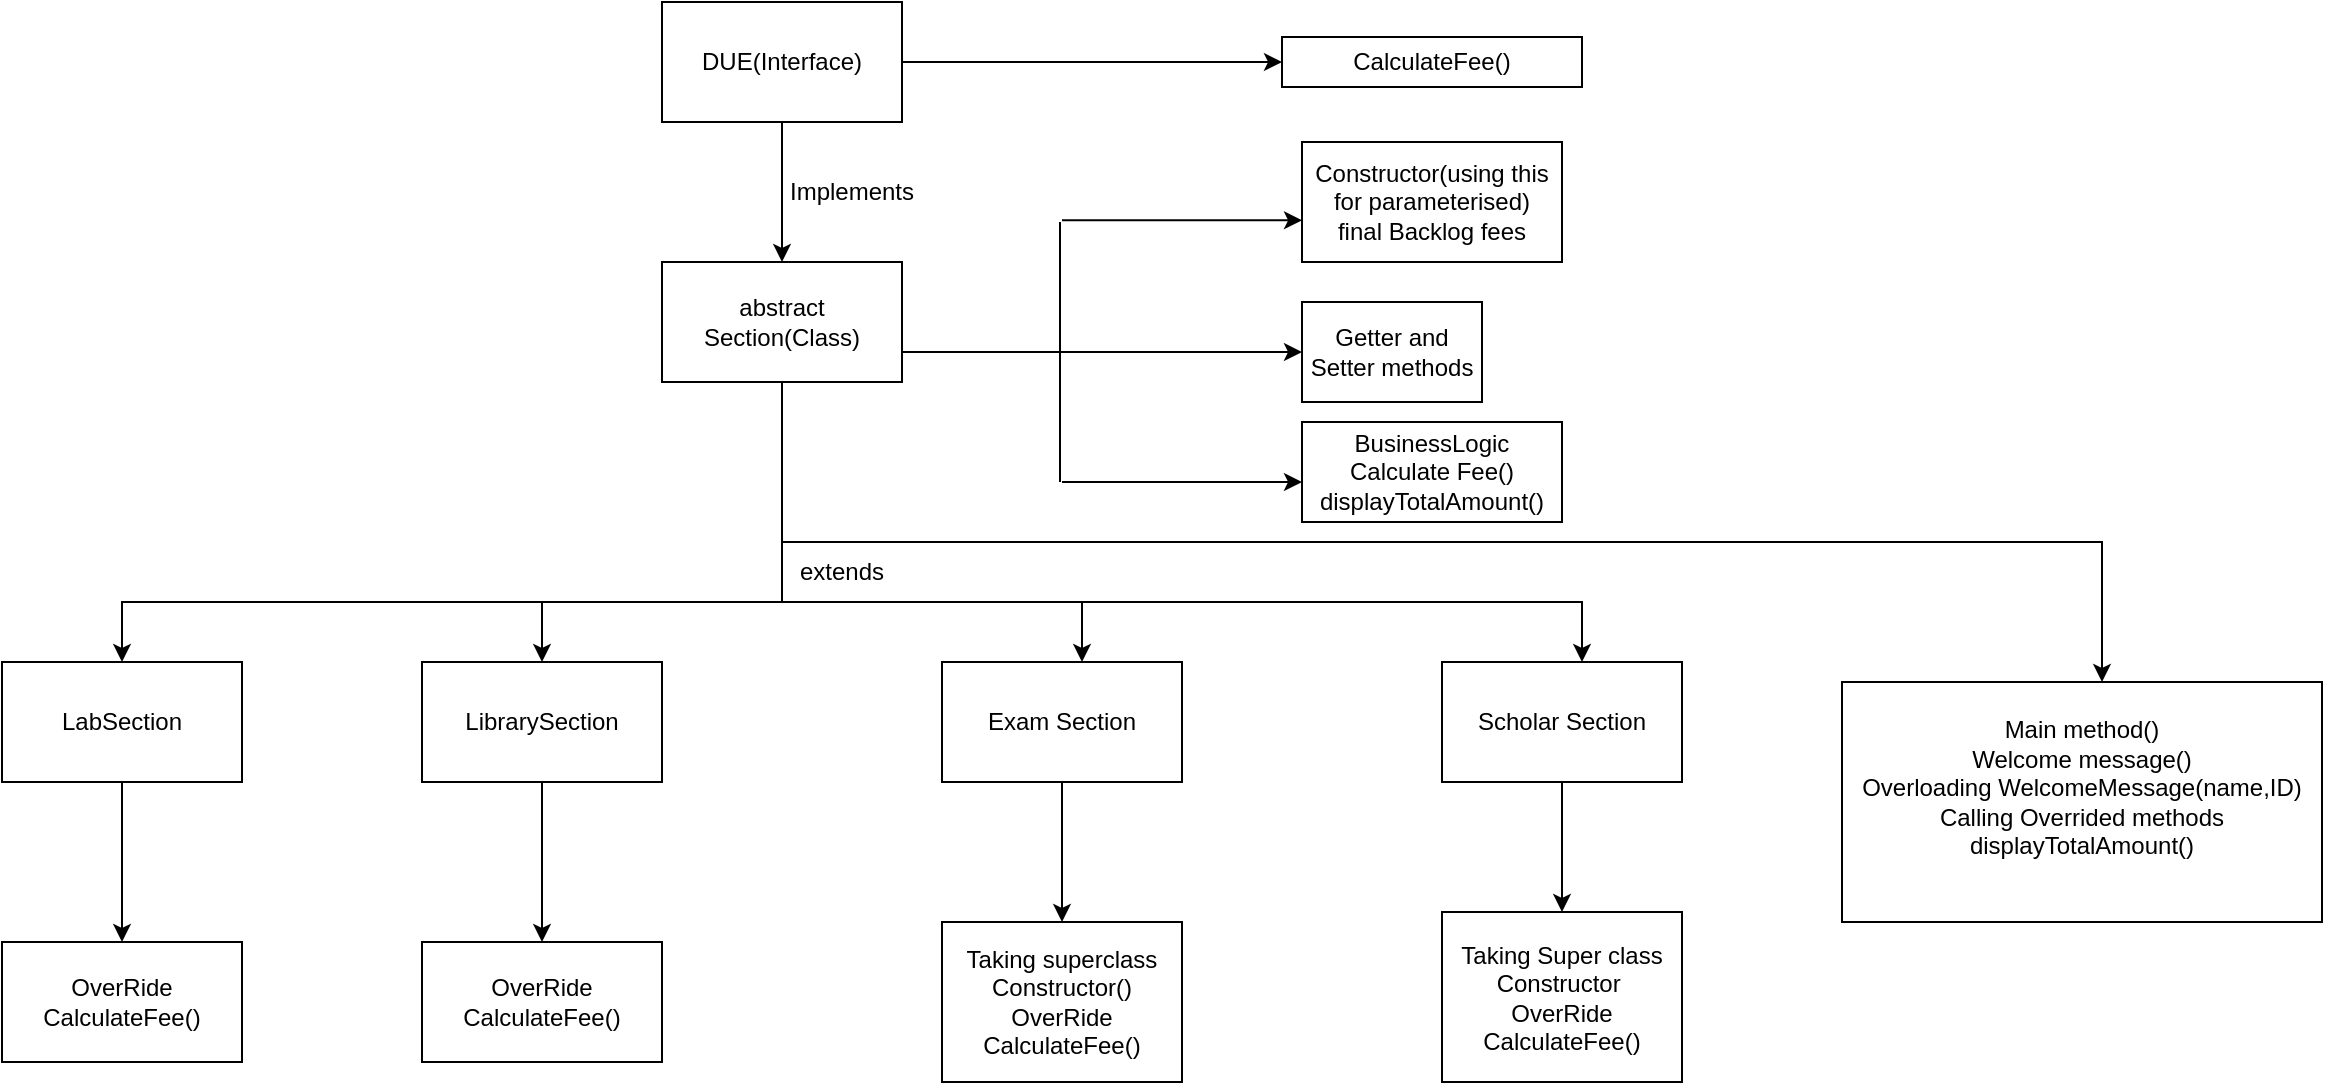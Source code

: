 <mxfile version="24.7.7">
  <diagram name="Page-1" id="AJH7Ya2ypm-YZ1UKCcM0">
    <mxGraphModel dx="1323" dy="820" grid="1" gridSize="10" guides="1" tooltips="1" connect="1" arrows="1" fold="1" page="1" pageScale="1" pageWidth="850" pageHeight="1100" math="0" shadow="0">
      <root>
        <mxCell id="0" />
        <mxCell id="1" parent="0" />
        <mxCell id="t2waKfMtayrOhpXNzEIc-3" value="" style="edgeStyle=orthogonalEdgeStyle;rounded=0;orthogonalLoop=1;jettySize=auto;html=1;" edge="1" parent="1" source="t2waKfMtayrOhpXNzEIc-1" target="t2waKfMtayrOhpXNzEIc-2">
          <mxGeometry relative="1" as="geometry" />
        </mxCell>
        <mxCell id="t2waKfMtayrOhpXNzEIc-24" value="" style="edgeStyle=orthogonalEdgeStyle;rounded=0;orthogonalLoop=1;jettySize=auto;html=1;" edge="1" parent="1" source="t2waKfMtayrOhpXNzEIc-1" target="t2waKfMtayrOhpXNzEIc-23">
          <mxGeometry relative="1" as="geometry" />
        </mxCell>
        <mxCell id="t2waKfMtayrOhpXNzEIc-1" value="DUE(Interface)" style="rounded=0;whiteSpace=wrap;html=1;" vertex="1" parent="1">
          <mxGeometry x="360" y="60" width="120" height="60" as="geometry" />
        </mxCell>
        <mxCell id="t2waKfMtayrOhpXNzEIc-5" value="" style="edgeStyle=orthogonalEdgeStyle;rounded=0;orthogonalLoop=1;jettySize=auto;html=1;" edge="1" parent="1" source="t2waKfMtayrOhpXNzEIc-2" target="t2waKfMtayrOhpXNzEIc-4">
          <mxGeometry relative="1" as="geometry">
            <Array as="points">
              <mxPoint x="420" y="360" />
              <mxPoint x="90" y="360" />
            </Array>
          </mxGeometry>
        </mxCell>
        <mxCell id="t2waKfMtayrOhpXNzEIc-7" value="" style="edgeStyle=orthogonalEdgeStyle;rounded=0;orthogonalLoop=1;jettySize=auto;html=1;" edge="1" parent="1" source="t2waKfMtayrOhpXNzEIc-2" target="t2waKfMtayrOhpXNzEIc-6">
          <mxGeometry relative="1" as="geometry">
            <Array as="points">
              <mxPoint x="420" y="360" />
              <mxPoint x="300" y="360" />
            </Array>
          </mxGeometry>
        </mxCell>
        <mxCell id="t2waKfMtayrOhpXNzEIc-9" value="" style="edgeStyle=orthogonalEdgeStyle;rounded=0;orthogonalLoop=1;jettySize=auto;html=1;" edge="1" parent="1">
          <mxGeometry relative="1" as="geometry">
            <mxPoint x="420" y="340" as="sourcePoint" />
            <mxPoint x="570" y="390" as="targetPoint" />
            <Array as="points">
              <mxPoint x="420" y="360" />
              <mxPoint x="570" y="360" />
            </Array>
          </mxGeometry>
        </mxCell>
        <mxCell id="t2waKfMtayrOhpXNzEIc-11" value="" style="edgeStyle=orthogonalEdgeStyle;rounded=0;orthogonalLoop=1;jettySize=auto;html=1;" edge="1" parent="1" source="t2waKfMtayrOhpXNzEIc-2" target="t2waKfMtayrOhpXNzEIc-10">
          <mxGeometry relative="1" as="geometry">
            <Array as="points">
              <mxPoint x="420" y="360" />
              <mxPoint x="820" y="360" />
            </Array>
          </mxGeometry>
        </mxCell>
        <mxCell id="t2waKfMtayrOhpXNzEIc-34" value="" style="edgeStyle=orthogonalEdgeStyle;rounded=0;orthogonalLoop=1;jettySize=auto;html=1;" edge="1" parent="1" source="t2waKfMtayrOhpXNzEIc-2" target="t2waKfMtayrOhpXNzEIc-33">
          <mxGeometry relative="1" as="geometry">
            <Array as="points">
              <mxPoint x="420" y="330" />
              <mxPoint x="1080" y="330" />
            </Array>
          </mxGeometry>
        </mxCell>
        <mxCell id="t2waKfMtayrOhpXNzEIc-2" value="abstract Section(Class)" style="rounded=0;whiteSpace=wrap;html=1;" vertex="1" parent="1">
          <mxGeometry x="360" y="190" width="120" height="60" as="geometry" />
        </mxCell>
        <mxCell id="t2waKfMtayrOhpXNzEIc-26" value="" style="edgeStyle=orthogonalEdgeStyle;rounded=0;orthogonalLoop=1;jettySize=auto;html=1;" edge="1" parent="1" source="t2waKfMtayrOhpXNzEIc-4" target="t2waKfMtayrOhpXNzEIc-25">
          <mxGeometry relative="1" as="geometry" />
        </mxCell>
        <mxCell id="t2waKfMtayrOhpXNzEIc-4" value="LabSection" style="rounded=0;whiteSpace=wrap;html=1;" vertex="1" parent="1">
          <mxGeometry x="30" y="390" width="120" height="60" as="geometry" />
        </mxCell>
        <mxCell id="t2waKfMtayrOhpXNzEIc-28" value="" style="edgeStyle=orthogonalEdgeStyle;rounded=0;orthogonalLoop=1;jettySize=auto;html=1;" edge="1" parent="1" source="t2waKfMtayrOhpXNzEIc-6" target="t2waKfMtayrOhpXNzEIc-27">
          <mxGeometry relative="1" as="geometry" />
        </mxCell>
        <mxCell id="t2waKfMtayrOhpXNzEIc-6" value="LibrarySection" style="rounded=0;whiteSpace=wrap;html=1;" vertex="1" parent="1">
          <mxGeometry x="240" y="390" width="120" height="60" as="geometry" />
        </mxCell>
        <mxCell id="t2waKfMtayrOhpXNzEIc-30" value="" style="edgeStyle=orthogonalEdgeStyle;rounded=0;orthogonalLoop=1;jettySize=auto;html=1;" edge="1" parent="1" source="t2waKfMtayrOhpXNzEIc-8" target="t2waKfMtayrOhpXNzEIc-29">
          <mxGeometry relative="1" as="geometry" />
        </mxCell>
        <mxCell id="t2waKfMtayrOhpXNzEIc-8" value="Exam Section" style="whiteSpace=wrap;html=1;rounded=0;" vertex="1" parent="1">
          <mxGeometry x="500" y="390" width="120" height="60" as="geometry" />
        </mxCell>
        <mxCell id="t2waKfMtayrOhpXNzEIc-32" value="" style="edgeStyle=orthogonalEdgeStyle;rounded=0;orthogonalLoop=1;jettySize=auto;html=1;" edge="1" parent="1" source="t2waKfMtayrOhpXNzEIc-10" target="t2waKfMtayrOhpXNzEIc-31">
          <mxGeometry relative="1" as="geometry" />
        </mxCell>
        <mxCell id="t2waKfMtayrOhpXNzEIc-10" value="Scholar Section" style="rounded=0;whiteSpace=wrap;html=1;" vertex="1" parent="1">
          <mxGeometry x="750" y="390" width="120" height="60" as="geometry" />
        </mxCell>
        <mxCell id="t2waKfMtayrOhpXNzEIc-12" value="Constructor(using this for parameterised)&lt;div&gt;&lt;div&gt;final Backlog fees&lt;/div&gt;&lt;/div&gt;" style="whiteSpace=wrap;html=1;rounded=0;" vertex="1" parent="1">
          <mxGeometry x="680" y="130" width="130" height="60" as="geometry" />
        </mxCell>
        <mxCell id="t2waKfMtayrOhpXNzEIc-18" value="Getter and Setter methods" style="whiteSpace=wrap;html=1;rounded=0;" vertex="1" parent="1">
          <mxGeometry x="680" y="210" width="90" height="50" as="geometry" />
        </mxCell>
        <mxCell id="t2waKfMtayrOhpXNzEIc-21" value="BusinessLogic&lt;div&gt;Calculate Fee()&lt;/div&gt;&lt;div&gt;displayTotalAmount()&lt;/div&gt;" style="whiteSpace=wrap;html=1;rounded=0;" vertex="1" parent="1">
          <mxGeometry x="680" y="270" width="130" height="50" as="geometry" />
        </mxCell>
        <mxCell id="t2waKfMtayrOhpXNzEIc-23" value="CalculateFee()" style="whiteSpace=wrap;html=1;rounded=0;" vertex="1" parent="1">
          <mxGeometry x="670" y="77.5" width="150" height="25" as="geometry" />
        </mxCell>
        <mxCell id="t2waKfMtayrOhpXNzEIc-25" value="OverRide CalculateFee()" style="rounded=0;whiteSpace=wrap;html=1;" vertex="1" parent="1">
          <mxGeometry x="30" y="530" width="120" height="60" as="geometry" />
        </mxCell>
        <mxCell id="t2waKfMtayrOhpXNzEIc-27" value="OverRide CalculateFee()" style="whiteSpace=wrap;html=1;rounded=0;" vertex="1" parent="1">
          <mxGeometry x="240" y="530" width="120" height="60" as="geometry" />
        </mxCell>
        <mxCell id="t2waKfMtayrOhpXNzEIc-29" value="Taking superclass Constructor()&lt;div&gt;OverRide CalculateFee()&lt;/div&gt;" style="whiteSpace=wrap;html=1;rounded=0;" vertex="1" parent="1">
          <mxGeometry x="500" y="520" width="120" height="80" as="geometry" />
        </mxCell>
        <mxCell id="t2waKfMtayrOhpXNzEIc-31" value="Taking Super class Constructor&amp;nbsp;&lt;div&gt;OverRide CalculateFee()&lt;/div&gt;" style="whiteSpace=wrap;html=1;rounded=0;" vertex="1" parent="1">
          <mxGeometry x="750" y="515" width="120" height="85" as="geometry" />
        </mxCell>
        <mxCell id="t2waKfMtayrOhpXNzEIc-33" value="Main method()&lt;div&gt;Welcome message()&lt;/div&gt;&lt;div&gt;Overloading WelcomeMessage(name,ID)&lt;/div&gt;&lt;div&gt;Calling Overrided methods&lt;/div&gt;&lt;div&gt;displayTotalAmount()&lt;/div&gt;&lt;div&gt;&lt;br&gt;&lt;/div&gt;" style="whiteSpace=wrap;html=1;rounded=0;" vertex="1" parent="1">
          <mxGeometry x="950" y="400" width="240" height="120" as="geometry" />
        </mxCell>
        <mxCell id="t2waKfMtayrOhpXNzEIc-49" value="" style="endArrow=classic;html=1;rounded=0;entryX=0;entryY=0.5;entryDx=0;entryDy=0;exitX=1;exitY=0.75;exitDx=0;exitDy=0;" edge="1" parent="1" source="t2waKfMtayrOhpXNzEIc-2" target="t2waKfMtayrOhpXNzEIc-18">
          <mxGeometry width="50" height="50" relative="1" as="geometry">
            <mxPoint x="500" y="240" as="sourcePoint" />
            <mxPoint x="550" y="190" as="targetPoint" />
          </mxGeometry>
        </mxCell>
        <mxCell id="t2waKfMtayrOhpXNzEIc-51" value="" style="endArrow=none;html=1;rounded=0;" edge="1" parent="1">
          <mxGeometry width="50" height="50" relative="1" as="geometry">
            <mxPoint x="559" y="300" as="sourcePoint" />
            <mxPoint x="559" y="170" as="targetPoint" />
          </mxGeometry>
        </mxCell>
        <mxCell id="t2waKfMtayrOhpXNzEIc-53" value="" style="endArrow=classic;html=1;rounded=0;" edge="1" parent="1">
          <mxGeometry width="50" height="50" relative="1" as="geometry">
            <mxPoint x="560" y="300" as="sourcePoint" />
            <mxPoint x="680" y="300" as="targetPoint" />
          </mxGeometry>
        </mxCell>
        <mxCell id="t2waKfMtayrOhpXNzEIc-55" value="" style="endArrow=classic;html=1;rounded=0;" edge="1" parent="1">
          <mxGeometry width="50" height="50" relative="1" as="geometry">
            <mxPoint x="560" y="169.17" as="sourcePoint" />
            <mxPoint x="680" y="169.17" as="targetPoint" />
          </mxGeometry>
        </mxCell>
        <mxCell id="t2waKfMtayrOhpXNzEIc-56" value="Implements" style="text;html=1;align=center;verticalAlign=middle;whiteSpace=wrap;rounded=0;" vertex="1" parent="1">
          <mxGeometry x="425" y="140" width="60" height="30" as="geometry" />
        </mxCell>
        <mxCell id="t2waKfMtayrOhpXNzEIc-59" value="extends" style="text;html=1;align=center;verticalAlign=middle;whiteSpace=wrap;rounded=0;" vertex="1" parent="1">
          <mxGeometry x="420" y="330" width="60" height="30" as="geometry" />
        </mxCell>
      </root>
    </mxGraphModel>
  </diagram>
</mxfile>
